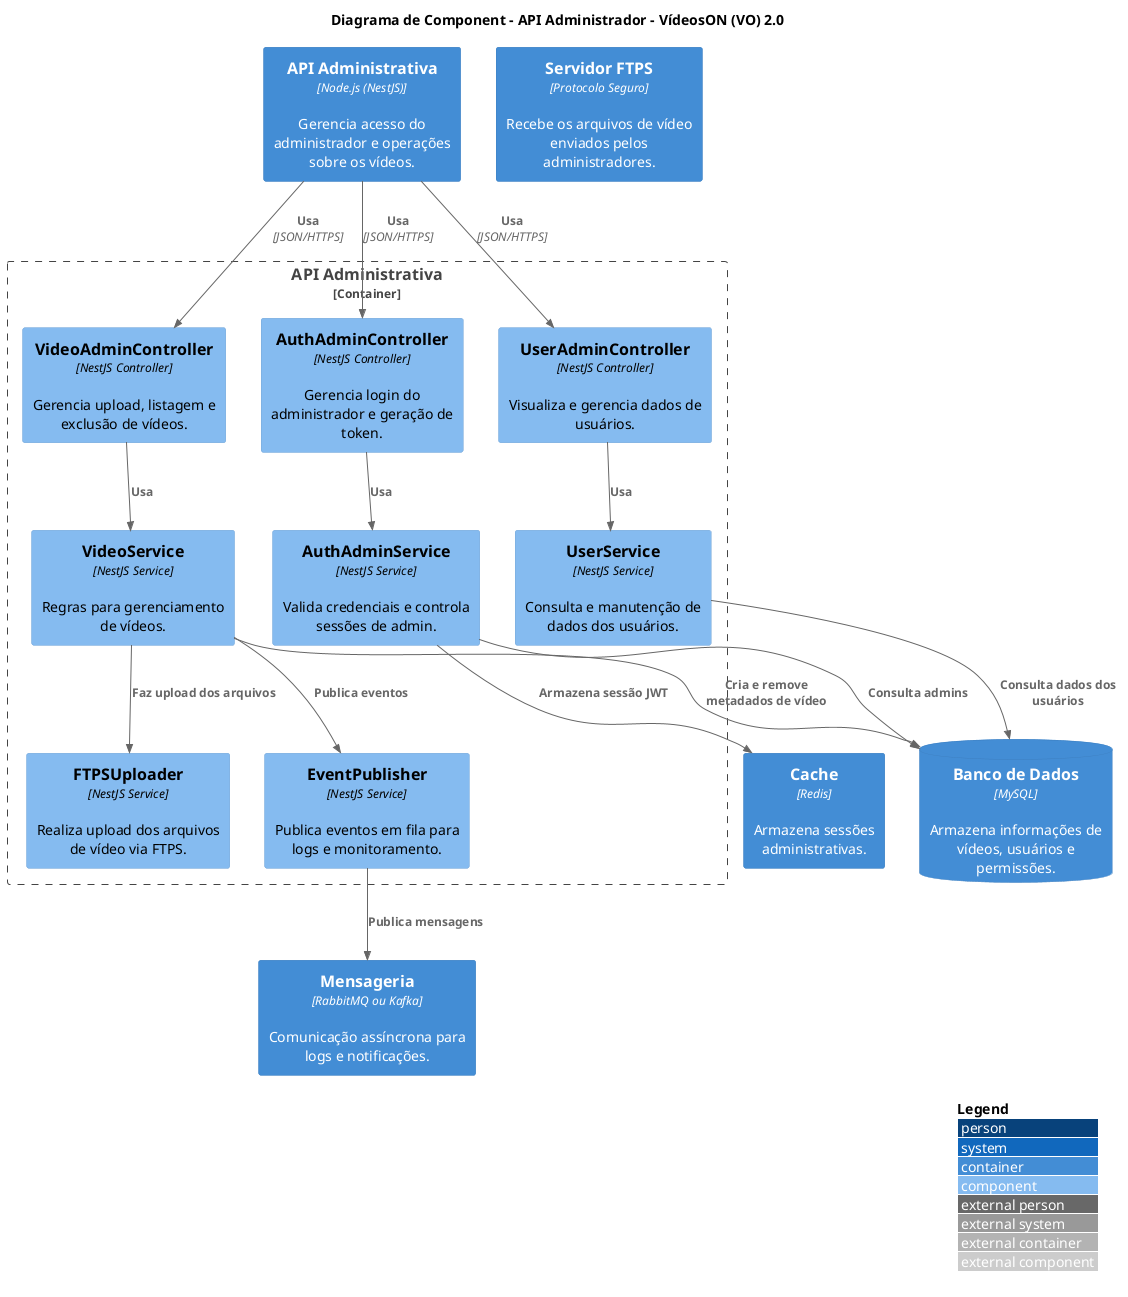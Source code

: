 @startuml

!include <c4/C4_Component.puml> 

LAYOUT_WITH_LEGEND()

title Diagrama de Component - API Administrador - VídeosON (VO) 2.0

Container(api_admin, "API Administrativa", "Node.js (NestJS)", "Gerencia acesso do administrador e operações sobre os vídeos.")
ContainerDb(db, "Banco de Dados", "MySQL", "Armazena informações de vídeos, usuários e permissões.")
Container(cache, "Cache", "Redis", "Armazena sessões administrativas.")
Container(mq, "Mensageria", "RabbitMQ ou Kafka", "Comunicação assíncrona para logs e notificações.")
Container(ftps, "Servidor FTPS", "Protocolo Seguro", "Recebe os arquivos de vídeo enviados pelos administradores.")

Container_Boundary(api, "API Administrativa") {

    Component(auth_admin_controller, "AuthAdminController", "NestJS Controller", "Gerencia login do administrador e geração de token.")
    Component(video_admin_controller, "VideoAdminController", "NestJS Controller", "Gerencia upload, listagem e exclusão de vídeos.")
    Component(user_admin_controller, "UserAdminController", "NestJS Controller", "Visualiza e gerencia dados de usuários.")

    Component(auth_admin_service, "AuthAdminService", "NestJS Service", "Valida credenciais e controla sessões de admin.")
    Component(video_service, "VideoService", "NestJS Service", "Regras para gerenciamento de vídeos.")
    Component(user_service, "UserService", "NestJS Service", "Consulta e manutenção de dados dos usuários.")
    
    Component(ftps_uploader, "FTPSUploader", "NestJS Service", "Realiza upload dos arquivos de vídeo via FTPS.")
    Component(event_publisher, "EventPublisher", "NestJS Service", "Publica eventos em fila para logs e monitoramento.")

    Rel(auth_admin_controller, auth_admin_service, "Usa")
    Rel(video_admin_controller, video_service, "Usa")
    Rel(user_admin_controller, user_service, "Usa")
    
    Rel(auth_admin_service, db, "Consulta admins")
    Rel(auth_admin_service, cache, "Armazena sessão JWT")

    Rel(video_service, db, "Cria e remove metadados de vídeo")
    Rel(video_service, ftps_uploader, "Faz upload dos arquivos")
    Rel(video_service, event_publisher, "Publica eventos")

    Rel(user_service, db, "Consulta dados dos usuários")
    Rel(event_publisher, mq, "Publica mensagens")

}

Rel(api_admin, auth_admin_controller, "Usa", "JSON/HTTPS")
Rel(api_admin, video_admin_controller, "Usa", "JSON/HTTPS")
Rel(api_admin, user_admin_controller, "Usa", "JSON/HTTPS")

@enduml
